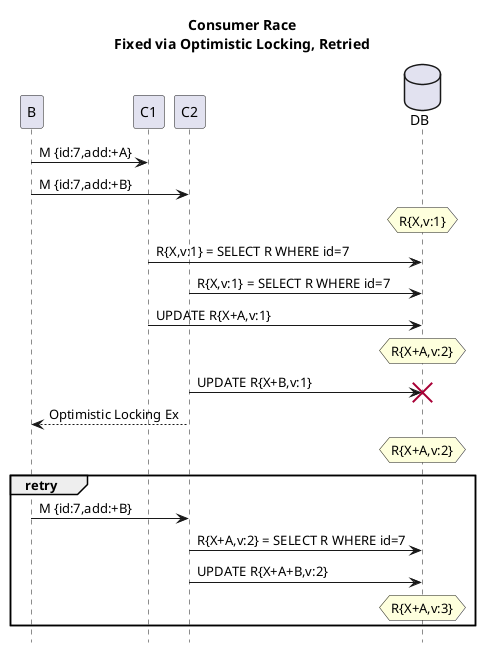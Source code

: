 @startuml
title Consumer Race\nFixed via Optimistic Locking, Retried
hide footbox
database DB order 9

B->C1: M {id:7,add:+A}
B->C2: M {id:7,add:+B}
hnote over DB: R{X,v:1}
C1->DB: R{X,v:1} = SELECT R WHERE id=7
C2->DB: R{X,v:1} = SELECT R WHERE id=7
C1->DB: UPDATE R{X+A,v:1}
hnote over DB: R{X+A,v:2}
C2->DB!!: UPDATE R{X+B,v:1}
B<--C2: Optimistic Locking Ex
hnote over DB: R{X+A,v:2}
group retry
B->C2: M {id:7,add:+B}
C2->DB: R{X+A,v:2} = SELECT R WHERE id=7
C2->DB: UPDATE R{X+A+B,v:2}
hnote over DB: R{X+A,v:3}
end
@enduml
